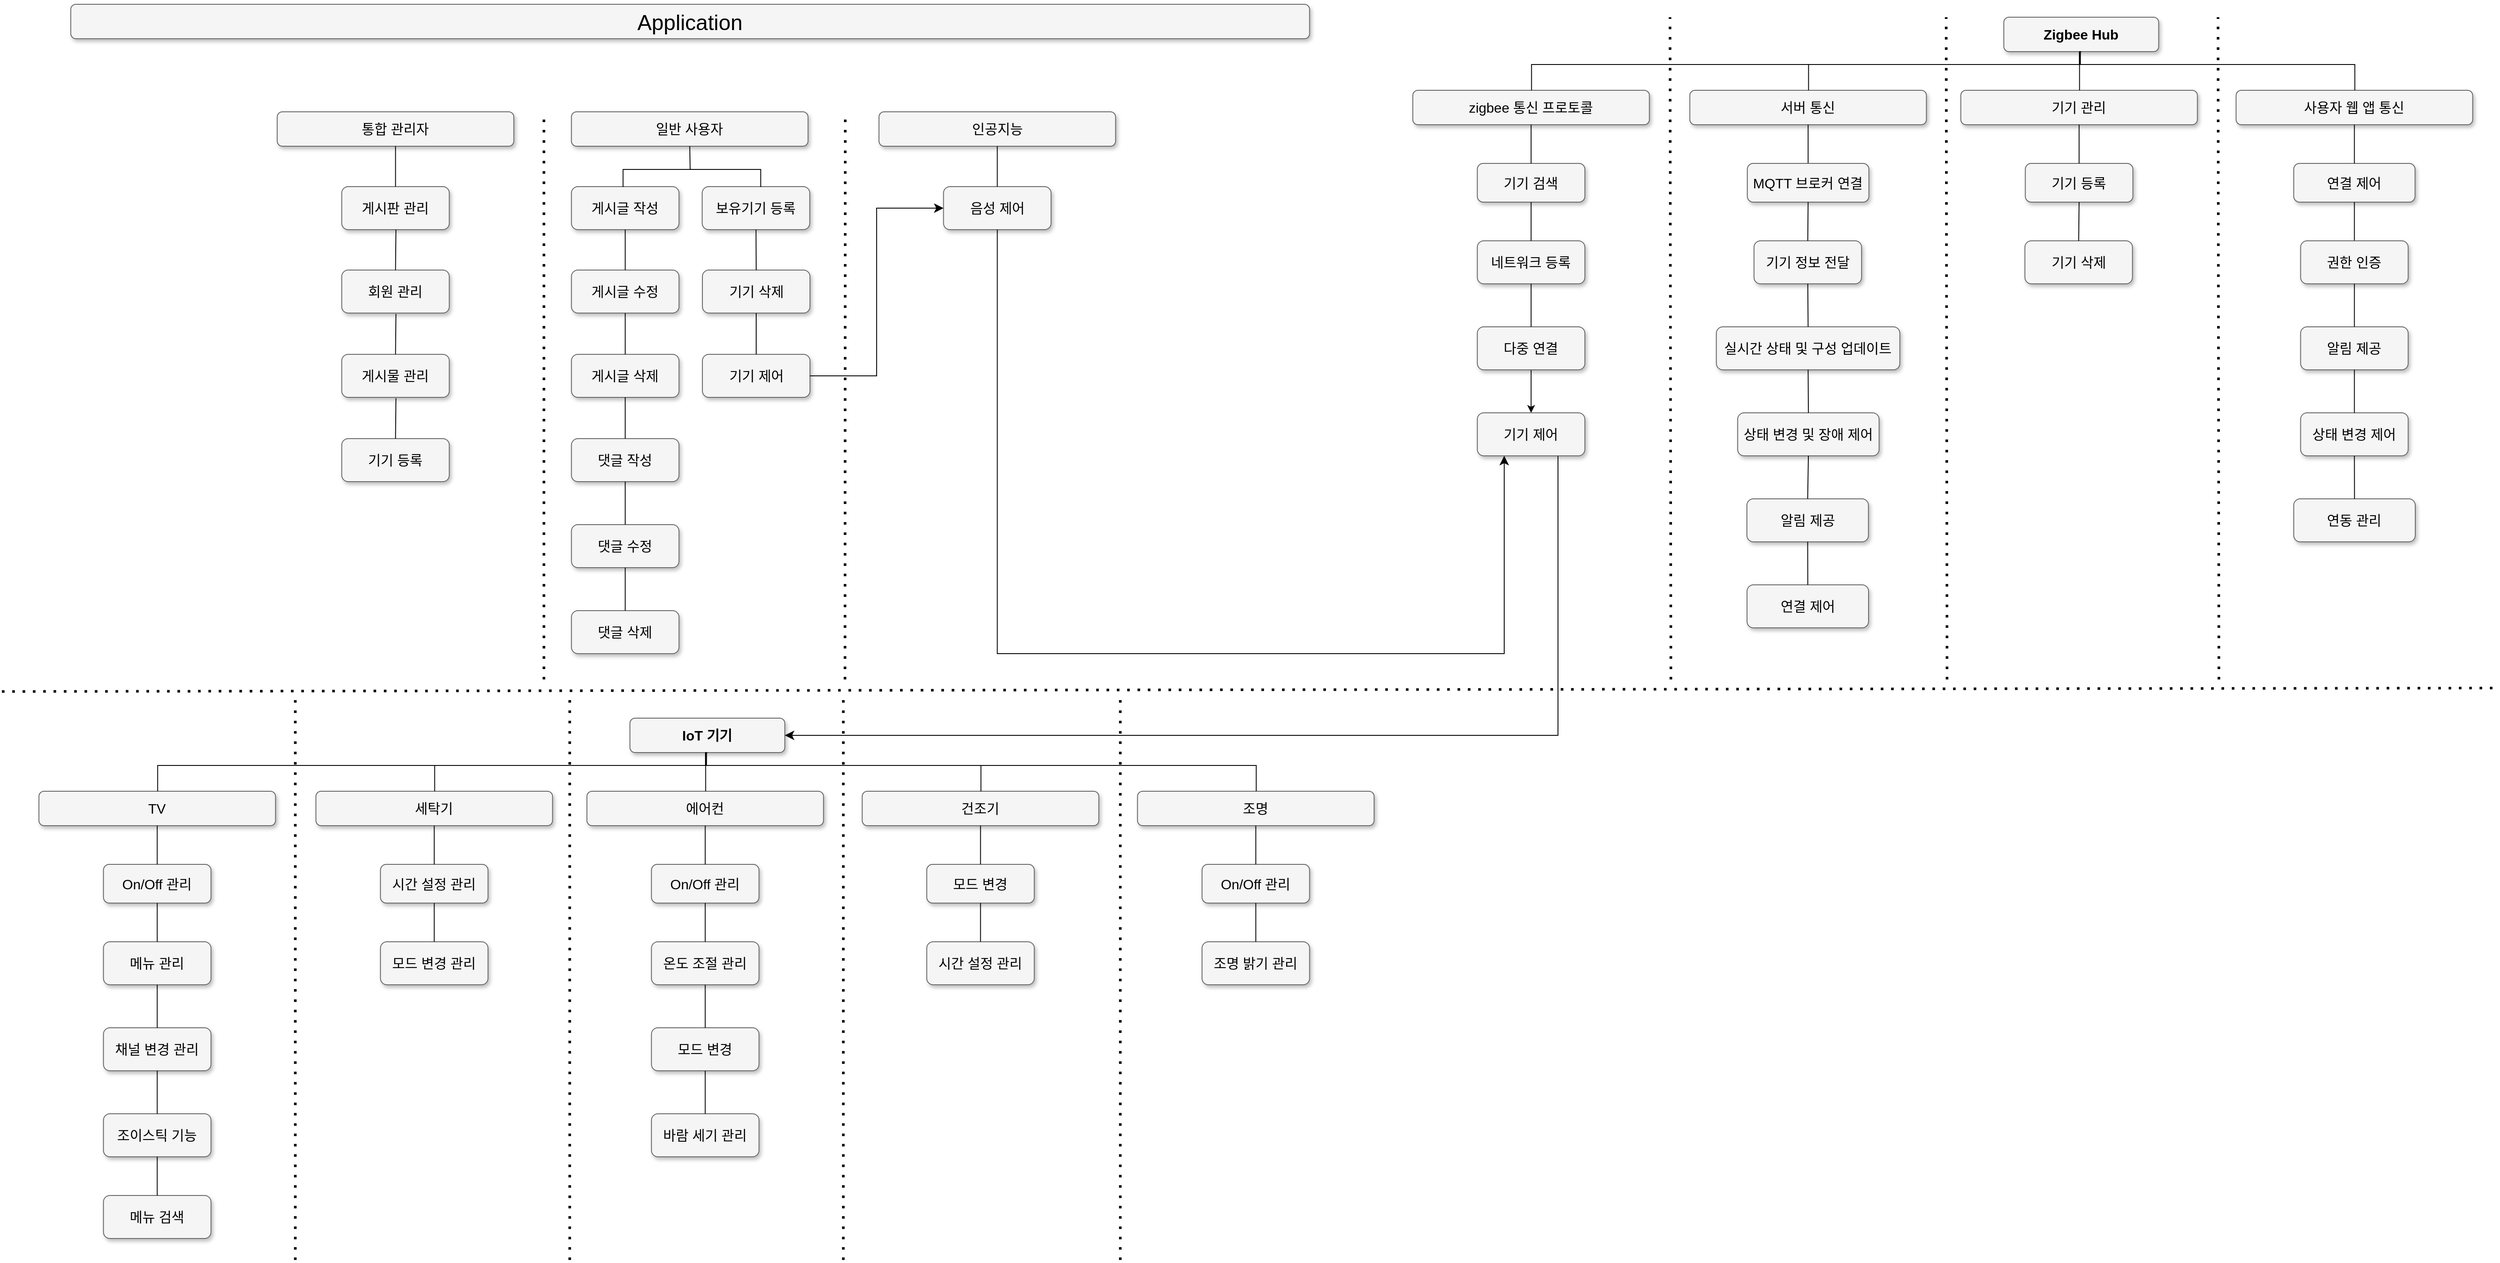 <mxfile version="24.2.1" type="device">
  <diagram name="페이지-1" id="aEkr7pqib0jLtGHS6V4k">
    <mxGraphModel dx="5239" dy="761" grid="1" gridSize="10" guides="1" tooltips="1" connect="1" arrows="1" fold="1" page="1" pageScale="1" pageWidth="827" pageHeight="1169" math="0" shadow="0">
      <root>
        <mxCell id="0" />
        <mxCell id="1" parent="0" />
        <mxCell id="WFwcToHxhKapd6b1TXgg-1" value="통합 관리자" style="whiteSpace=wrap;html=1;rounded=1;shadow=1;strokeWidth=1;fontSize=16;align=center;fillColor=#f5f5f5;strokeColor=#666666;" parent="1" vertex="1">
          <mxGeometry x="-734.75" y="2075" width="275" height="40" as="geometry" />
        </mxCell>
        <mxCell id="WFwcToHxhKapd6b1TXgg-2" value="게시판 관리" style="whiteSpace=wrap;html=1;rounded=1;shadow=1;strokeWidth=1;fontSize=16;align=center;fillColor=#f5f5f5;strokeColor=#666666;" parent="1" vertex="1">
          <mxGeometry x="-659.75" y="2162" width="125" height="50" as="geometry" />
        </mxCell>
        <mxCell id="WFwcToHxhKapd6b1TXgg-3" value="" style="endArrow=none;html=1;rounded=0;entryX=0.5;entryY=1;entryDx=0;entryDy=0;exitX=0.5;exitY=0;exitDx=0;exitDy=0;" parent="1" source="WFwcToHxhKapd6b1TXgg-2" target="WFwcToHxhKapd6b1TXgg-1" edge="1">
          <mxGeometry width="50" height="50" relative="1" as="geometry">
            <mxPoint x="-602.75" y="2170" as="sourcePoint" />
            <mxPoint x="-552.75" y="2120" as="targetPoint" />
          </mxGeometry>
        </mxCell>
        <mxCell id="WFwcToHxhKapd6b1TXgg-4" value="회원 관리" style="whiteSpace=wrap;html=1;rounded=1;shadow=1;strokeWidth=1;fontSize=16;align=center;fillColor=#f5f5f5;strokeColor=#666666;" parent="1" vertex="1">
          <mxGeometry x="-659.75" y="2259" width="125" height="50" as="geometry" />
        </mxCell>
        <mxCell id="WFwcToHxhKapd6b1TXgg-5" value="" style="endArrow=none;html=1;rounded=0;entryX=0.5;entryY=1;entryDx=0;entryDy=0;exitX=0.5;exitY=0;exitDx=0;exitDy=0;" parent="1" source="WFwcToHxhKapd6b1TXgg-4" edge="1">
          <mxGeometry width="50" height="50" relative="1" as="geometry">
            <mxPoint x="-602.75" y="2267" as="sourcePoint" />
            <mxPoint x="-596.75" y="2212" as="targetPoint" />
          </mxGeometry>
        </mxCell>
        <mxCell id="WFwcToHxhKapd6b1TXgg-6" value="게시물 관리" style="whiteSpace=wrap;html=1;rounded=1;shadow=1;strokeWidth=1;fontSize=16;align=center;fillColor=#f5f5f5;strokeColor=#666666;" parent="1" vertex="1">
          <mxGeometry x="-659.75" y="2357" width="125" height="50" as="geometry" />
        </mxCell>
        <mxCell id="WFwcToHxhKapd6b1TXgg-7" value="" style="endArrow=none;html=1;rounded=0;entryX=0.5;entryY=1;entryDx=0;entryDy=0;exitX=0.5;exitY=0;exitDx=0;exitDy=0;" parent="1" source="WFwcToHxhKapd6b1TXgg-6" edge="1">
          <mxGeometry width="50" height="50" relative="1" as="geometry">
            <mxPoint x="-602.75" y="2365" as="sourcePoint" />
            <mxPoint x="-596.75" y="2310" as="targetPoint" />
          </mxGeometry>
        </mxCell>
        <mxCell id="WFwcToHxhKapd6b1TXgg-8" value="기기 등록" style="whiteSpace=wrap;html=1;rounded=1;shadow=1;strokeWidth=1;fontSize=16;align=center;fillColor=#f5f5f5;strokeColor=#666666;" parent="1" vertex="1">
          <mxGeometry x="-659.75" y="2455" width="125" height="50" as="geometry" />
        </mxCell>
        <mxCell id="WFwcToHxhKapd6b1TXgg-9" value="" style="endArrow=none;html=1;rounded=0;entryX=0.5;entryY=1;entryDx=0;entryDy=0;exitX=0.5;exitY=0;exitDx=0;exitDy=0;" parent="1" source="WFwcToHxhKapd6b1TXgg-8" edge="1">
          <mxGeometry width="50" height="50" relative="1" as="geometry">
            <mxPoint x="-602.75" y="2463" as="sourcePoint" />
            <mxPoint x="-596.75" y="2408" as="targetPoint" />
          </mxGeometry>
        </mxCell>
        <mxCell id="WFwcToHxhKapd6b1TXgg-10" value="일반 사용자" style="whiteSpace=wrap;html=1;rounded=1;shadow=1;strokeWidth=1;fontSize=16;align=center;fillColor=#f5f5f5;strokeColor=#666666;" parent="1" vertex="1">
          <mxGeometry x="-392.75" y="2075" width="275" height="40" as="geometry" />
        </mxCell>
        <mxCell id="WFwcToHxhKapd6b1TXgg-11" value="게시글 작성" style="whiteSpace=wrap;html=1;rounded=1;shadow=1;strokeWidth=1;fontSize=16;align=center;fillColor=#f5f5f5;strokeColor=#666666;" parent="1" vertex="1">
          <mxGeometry x="-392.75" y="2162" width="125" height="50" as="geometry" />
        </mxCell>
        <mxCell id="WFwcToHxhKapd6b1TXgg-12" value="보유기기 등록&lt;span style=&quot;color: rgba(0, 0, 0, 0); font-family: monospace; font-size: 0px; text-align: start; text-wrap: nowrap;&quot;&gt;%3CmxGraphModel%3E%3Croot%3E%3CmxCell%20id%3D%220%22%2F%3E%3CmxCell%20id%3D%221%22%20parent%3D%220%22%2F%3E%3CmxCell%20id%3D%222%22%20value%3D%22%EB%8C%93%EA%B8%80%20%EC%88%98%EC%A0%95%22%20style%3D%22whiteSpace%3Dwrap%3Bhtml%3D1%3Brounded%3D1%3Bshadow%3D1%3BstrokeWidth%3D1%3BfontSize%3D16%3Balign%3Dcenter%3BfillColor%3D%23f5f5f5%3BstrokeColor%3D%23666666%3B%22%20vertex%3D%221%22%20parent%3D%221%22%3E%3CmxGeometry%20x%3D%22599.75%22%20y%3D%22540%22%20width%3D%22125%22%20height%3D%2250%22%20as%3D%22geometry%22%2F%3E%3C%2FmxCell%3E%3C%2Froot%3E%3C%2FmxGraphModel%3E&lt;/span&gt;" style="whiteSpace=wrap;html=1;rounded=1;shadow=1;strokeWidth=1;fontSize=16;align=center;fillColor=#f5f5f5;strokeColor=#666666;" parent="1" vertex="1">
          <mxGeometry x="-240.75" y="2162" width="125" height="50" as="geometry" />
        </mxCell>
        <mxCell id="WFwcToHxhKapd6b1TXgg-13" value="음성 제어" style="whiteSpace=wrap;html=1;rounded=1;shadow=1;strokeWidth=1;fontSize=16;align=center;fillColor=#f5f5f5;strokeColor=#666666;" parent="1" vertex="1">
          <mxGeometry x="39.75" y="2162" width="125" height="50" as="geometry" />
        </mxCell>
        <mxCell id="WFwcToHxhKapd6b1TXgg-14" value="" style="shape=partialRectangle;whiteSpace=wrap;html=1;bottom=0;right=0;fillColor=none;" parent="1" vertex="1">
          <mxGeometry x="-332.75" y="2142" width="100" height="20" as="geometry" />
        </mxCell>
        <mxCell id="WFwcToHxhKapd6b1TXgg-15" value="" style="shape=partialRectangle;whiteSpace=wrap;html=1;bottom=0;right=0;fillColor=none;flipH=1;" parent="1" vertex="1">
          <mxGeometry x="-232.75" y="2142" width="60" height="20" as="geometry" />
        </mxCell>
        <mxCell id="WFwcToHxhKapd6b1TXgg-16" value="" style="endArrow=none;html=1;rounded=0;entryX=0.5;entryY=1;entryDx=0;entryDy=0;exitX=0.78;exitY=-0.017;exitDx=0;exitDy=0;exitPerimeter=0;" parent="1" source="WFwcToHxhKapd6b1TXgg-14" target="WFwcToHxhKapd6b1TXgg-10" edge="1">
          <mxGeometry width="50" height="50" relative="1" as="geometry">
            <mxPoint x="-342.75" y="2170" as="sourcePoint" />
            <mxPoint x="-292.75" y="2120" as="targetPoint" />
          </mxGeometry>
        </mxCell>
        <mxCell id="WFwcToHxhKapd6b1TXgg-17" value="&lt;font style=&quot;font-size: 25px;&quot;&gt;Application&lt;/font&gt;" style="whiteSpace=wrap;html=1;rounded=1;shadow=1;strokeWidth=1;fontSize=16;align=center;fillColor=#f5f5f5;strokeColor=#666666;" parent="1" vertex="1">
          <mxGeometry x="-974.75" y="1950" width="1440" height="40" as="geometry" />
        </mxCell>
        <mxCell id="WFwcToHxhKapd6b1TXgg-18" value="인공지능" style="whiteSpace=wrap;html=1;rounded=1;shadow=1;strokeWidth=1;fontSize=16;align=center;fillColor=#f5f5f5;strokeColor=#666666;" parent="1" vertex="1">
          <mxGeometry x="-35.25" y="2075" width="275" height="40" as="geometry" />
        </mxCell>
        <mxCell id="WFwcToHxhKapd6b1TXgg-19" value="" style="endArrow=none;html=1;rounded=0;entryX=0.5;entryY=1;entryDx=0;entryDy=0;exitX=0.5;exitY=0;exitDx=0;exitDy=0;" parent="1" source="WFwcToHxhKapd6b1TXgg-13" target="WFwcToHxhKapd6b1TXgg-18" edge="1">
          <mxGeometry width="50" height="50" relative="1" as="geometry">
            <mxPoint x="-577.25" y="2180.5" as="sourcePoint" />
            <mxPoint x="72.25" y="2123.5" as="targetPoint" />
          </mxGeometry>
        </mxCell>
        <mxCell id="WFwcToHxhKapd6b1TXgg-20" value="" style="endArrow=classic;html=1;rounded=0;entryX=0.5;entryY=0;entryDx=0;entryDy=0;exitX=0.5;exitY=1;exitDx=0;exitDy=0;" parent="1" source="WFwcToHxhKapd6b1TXgg-128" target="WFwcToHxhKapd6b1TXgg-129" edge="1">
          <mxGeometry width="50" height="50" relative="1" as="geometry">
            <mxPoint x="190.5" y="2140" as="sourcePoint" />
            <mxPoint x="190.5" y="2187" as="targetPoint" />
          </mxGeometry>
        </mxCell>
        <mxCell id="WFwcToHxhKapd6b1TXgg-21" value="게시글 수정" style="whiteSpace=wrap;html=1;rounded=1;shadow=1;strokeWidth=1;fontSize=16;align=center;fillColor=#f5f5f5;strokeColor=#666666;" parent="1" vertex="1">
          <mxGeometry x="-392.75" y="2259" width="125" height="50" as="geometry" />
        </mxCell>
        <mxCell id="WFwcToHxhKapd6b1TXgg-22" value="게시글 삭제" style="whiteSpace=wrap;html=1;rounded=1;shadow=1;strokeWidth=1;fontSize=16;align=center;fillColor=#f5f5f5;strokeColor=#666666;" parent="1" vertex="1">
          <mxGeometry x="-392.75" y="2357" width="125" height="50" as="geometry" />
        </mxCell>
        <mxCell id="WFwcToHxhKapd6b1TXgg-23" value="댓글 작성" style="whiteSpace=wrap;html=1;rounded=1;shadow=1;strokeWidth=1;fontSize=16;align=center;fillColor=#f5f5f5;strokeColor=#666666;" parent="1" vertex="1">
          <mxGeometry x="-392.75" y="2455" width="125" height="50" as="geometry" />
        </mxCell>
        <mxCell id="WFwcToHxhKapd6b1TXgg-24" value="댓글 수정" style="whiteSpace=wrap;html=1;rounded=1;shadow=1;strokeWidth=1;fontSize=16;align=center;fillColor=#f5f5f5;strokeColor=#666666;" parent="1" vertex="1">
          <mxGeometry x="-392.75" y="2555" width="125" height="50" as="geometry" />
        </mxCell>
        <mxCell id="WFwcToHxhKapd6b1TXgg-25" value="댓글 삭제" style="whiteSpace=wrap;html=1;rounded=1;shadow=1;strokeWidth=1;fontSize=16;align=center;fillColor=#f5f5f5;strokeColor=#666666;" parent="1" vertex="1">
          <mxGeometry x="-392.75" y="2655" width="125" height="50" as="geometry" />
        </mxCell>
        <mxCell id="WFwcToHxhKapd6b1TXgg-26" value="기기 삭제&lt;span style=&quot;color: rgba(0, 0, 0, 0); font-family: monospace; font-size: 0px; text-align: start; text-wrap: nowrap;&quot;&gt;%3CmxGraphModel%3E%3Croot%3E%3CmxCell%20id%3D%220%22%2F%3E%3CmxCell%20id%3D%221%22%20parent%3D%220%22%2F%3E%3CmxCell%20id%3D%222%22%20value%3D%22%EB%8C%93%EA%B8%80%20%EC%88%98%EC%A0%95%22%20style%3D%22whiteSpace%3Dwrap%3Bhtml%3D1%3Brounded%3D1%3Bshadow%3D1%3BstrokeWidth%3D1%3BfontSize%3D16%3Balign%3Dcenter%3BfillColor%3D%23f5f5f5%3BstrokeColor%3D%23666666%3B%22%20vertex%3D%221%22%20parent%3D%221%22%3E%3CmxGeometry%20x%3D%22599.75%22%20y%3D%22540%22%20width%3D%22125%22%20height%3D%2250%22%20as%3D%22geometry%22%2F%3E%3C%2FmxCell%3E%3C%2Froot%3E%3C%2FmxGraphModel%3E&lt;/span&gt;" style="whiteSpace=wrap;html=1;rounded=1;shadow=1;strokeWidth=1;fontSize=16;align=center;fillColor=#f5f5f5;strokeColor=#666666;" parent="1" vertex="1">
          <mxGeometry x="-240.5" y="2259" width="125" height="50" as="geometry" />
        </mxCell>
        <mxCell id="WFwcToHxhKapd6b1TXgg-27" value="기기 제어&lt;span style=&quot;color: rgba(0, 0, 0, 0); font-family: monospace; font-size: 0px; text-align: start; text-wrap: nowrap;&quot;&gt;%3CmxGraphModel%3E%3Croot%3E%3CmxCell%20id%3D%220%22%2F%3E%3CmxCell%20id%3D%221%22%20parent%3D%220%22%2F%3E%3CmxCell%20id%3D%222%22%20value%3D%22%EB%8C%93%EA%B8%80%20%EC%88%98%EC%A0%95%22%20style%3D%22whiteSpace%3Dwrap%3Bhtml%3D1%3Brounded%3D1%3Bshadow%3D1%3BstrokeWidth%3D1%3BfontSize%3D16%3Balign%3Dcenter%3BfillColor%3D%23f5f5f5%3BstrokeColor%3D%23666666%3B%22%20vertex%3D%221%22%20parent%3D%221%22%3E%3CmxGeometry%20x%3D%22599.75%22%20y%3D%22540%22%20width%3D%22125%22%20height%3D%2250%22%20as%3D%22geometry%22%2F%3E%3C%2FmxCell%3E%3C%2Froot%3E%3C%2FmxGraphModel%&lt;/span&gt;" style="whiteSpace=wrap;html=1;rounded=1;shadow=1;strokeWidth=1;fontSize=16;align=center;fillColor=#f5f5f5;strokeColor=#666666;" parent="1" vertex="1">
          <mxGeometry x="-240.5" y="2357" width="125" height="50" as="geometry" />
        </mxCell>
        <mxCell id="WFwcToHxhKapd6b1TXgg-28" value="" style="edgeStyle=elbowEdgeStyle;elbow=horizontal;endArrow=classic;html=1;curved=0;rounded=0;endSize=8;startSize=8;exitX=0.5;exitY=1;exitDx=0;exitDy=0;entryX=0.25;entryY=1;entryDx=0;entryDy=0;" parent="1" source="WFwcToHxhKapd6b1TXgg-13" target="WFwcToHxhKapd6b1TXgg-129" edge="1">
          <mxGeometry width="50" height="50" relative="1" as="geometry">
            <mxPoint x="65.25" y="2170" as="sourcePoint" />
            <mxPoint x="115.25" y="2220" as="targetPoint" />
            <Array as="points">
              <mxPoint x="715.25" y="2705" />
            </Array>
          </mxGeometry>
        </mxCell>
        <mxCell id="WFwcToHxhKapd6b1TXgg-29" value="" style="edgeStyle=elbowEdgeStyle;elbow=horizontal;endArrow=classic;html=1;curved=0;rounded=0;endSize=8;startSize=8;exitX=1;exitY=0.5;exitDx=0;exitDy=0;entryX=0;entryY=0.5;entryDx=0;entryDy=0;" parent="1" source="WFwcToHxhKapd6b1TXgg-27" target="WFwcToHxhKapd6b1TXgg-13" edge="1">
          <mxGeometry width="50" height="50" relative="1" as="geometry">
            <mxPoint x="-32.5" y="2320" as="sourcePoint" />
            <mxPoint x="17.5" y="2270" as="targetPoint" />
          </mxGeometry>
        </mxCell>
        <mxCell id="WFwcToHxhKapd6b1TXgg-30" value="" style="endArrow=none;html=1;rounded=0;entryX=0.5;entryY=1;entryDx=0;entryDy=0;exitX=0.5;exitY=0;exitDx=0;exitDy=0;" parent="1" source="WFwcToHxhKapd6b1TXgg-21" target="WFwcToHxhKapd6b1TXgg-11" edge="1">
          <mxGeometry width="50" height="50" relative="1" as="geometry">
            <mxPoint x="-587.5" y="2172" as="sourcePoint" />
            <mxPoint x="-587.5" y="2125" as="targetPoint" />
          </mxGeometry>
        </mxCell>
        <mxCell id="WFwcToHxhKapd6b1TXgg-31" value="" style="endArrow=none;html=1;rounded=0;entryX=0.5;entryY=1;entryDx=0;entryDy=0;exitX=0.5;exitY=0;exitDx=0;exitDy=0;" parent="1" source="WFwcToHxhKapd6b1TXgg-22" target="WFwcToHxhKapd6b1TXgg-21" edge="1">
          <mxGeometry width="50" height="50" relative="1" as="geometry">
            <mxPoint x="-320.5" y="2269" as="sourcePoint" />
            <mxPoint x="-320.5" y="2222" as="targetPoint" />
          </mxGeometry>
        </mxCell>
        <mxCell id="WFwcToHxhKapd6b1TXgg-32" value="" style="endArrow=none;html=1;rounded=0;entryX=0.5;entryY=1;entryDx=0;entryDy=0;exitX=0.5;exitY=0;exitDx=0;exitDy=0;" parent="1" source="WFwcToHxhKapd6b1TXgg-23" target="WFwcToHxhKapd6b1TXgg-22" edge="1">
          <mxGeometry width="50" height="50" relative="1" as="geometry">
            <mxPoint x="-310.5" y="2279" as="sourcePoint" />
            <mxPoint x="-310.5" y="2232" as="targetPoint" />
          </mxGeometry>
        </mxCell>
        <mxCell id="WFwcToHxhKapd6b1TXgg-33" value="" style="endArrow=none;html=1;rounded=0;entryX=0.5;entryY=1;entryDx=0;entryDy=0;exitX=0.5;exitY=0;exitDx=0;exitDy=0;" parent="1" source="WFwcToHxhKapd6b1TXgg-24" target="WFwcToHxhKapd6b1TXgg-23" edge="1">
          <mxGeometry width="50" height="50" relative="1" as="geometry">
            <mxPoint x="-300.5" y="2289" as="sourcePoint" />
            <mxPoint x="-300.5" y="2242" as="targetPoint" />
          </mxGeometry>
        </mxCell>
        <mxCell id="WFwcToHxhKapd6b1TXgg-34" value="" style="endArrow=none;html=1;rounded=0;entryX=0.5;entryY=1;entryDx=0;entryDy=0;exitX=0.5;exitY=0;exitDx=0;exitDy=0;" parent="1" source="WFwcToHxhKapd6b1TXgg-25" target="WFwcToHxhKapd6b1TXgg-24" edge="1">
          <mxGeometry width="50" height="50" relative="1" as="geometry">
            <mxPoint x="-290.5" y="2299" as="sourcePoint" />
            <mxPoint x="-290.5" y="2252" as="targetPoint" />
          </mxGeometry>
        </mxCell>
        <mxCell id="WFwcToHxhKapd6b1TXgg-35" value="" style="endArrow=none;html=1;rounded=0;entryX=0.5;entryY=1;entryDx=0;entryDy=0;exitX=0.5;exitY=0;exitDx=0;exitDy=0;" parent="1" source="WFwcToHxhKapd6b1TXgg-26" target="WFwcToHxhKapd6b1TXgg-12" edge="1">
          <mxGeometry width="50" height="50" relative="1" as="geometry">
            <mxPoint x="-280.5" y="2309" as="sourcePoint" />
            <mxPoint x="-280.5" y="2262" as="targetPoint" />
          </mxGeometry>
        </mxCell>
        <mxCell id="WFwcToHxhKapd6b1TXgg-36" value="" style="endArrow=none;html=1;rounded=0;entryX=0.5;entryY=1;entryDx=0;entryDy=0;exitX=0.5;exitY=0;exitDx=0;exitDy=0;" parent="1" source="WFwcToHxhKapd6b1TXgg-27" target="WFwcToHxhKapd6b1TXgg-26" edge="1">
          <mxGeometry width="50" height="50" relative="1" as="geometry">
            <mxPoint x="-270.5" y="2319" as="sourcePoint" />
            <mxPoint x="-270.5" y="2272" as="targetPoint" />
          </mxGeometry>
        </mxCell>
        <mxCell id="WFwcToHxhKapd6b1TXgg-37" value="&lt;b&gt;IoT 기기&lt;/b&gt;" style="whiteSpace=wrap;html=1;rounded=1;shadow=1;strokeWidth=1;fontSize=16;align=center;fillColor=#f5f5f5;strokeColor=#666666;" parent="1" vertex="1">
          <mxGeometry x="-324.75" y="2780" width="180" height="40" as="geometry" />
        </mxCell>
        <mxCell id="WFwcToHxhKapd6b1TXgg-38" value="세탁기" style="whiteSpace=wrap;html=1;rounded=1;shadow=1;strokeWidth=1;fontSize=16;align=center;fillColor=#f5f5f5;strokeColor=#666666;" parent="1" vertex="1">
          <mxGeometry x="-689.75" y="2865" width="275" height="40" as="geometry" />
        </mxCell>
        <mxCell id="WFwcToHxhKapd6b1TXgg-39" value="에어컨" style="whiteSpace=wrap;html=1;rounded=1;shadow=1;strokeWidth=1;fontSize=16;align=center;fillColor=#f5f5f5;strokeColor=#666666;" parent="1" vertex="1">
          <mxGeometry x="-374.75" y="2865" width="275" height="40" as="geometry" />
        </mxCell>
        <mxCell id="WFwcToHxhKapd6b1TXgg-40" value="TV" style="whiteSpace=wrap;html=1;rounded=1;shadow=1;strokeWidth=1;fontSize=16;align=center;fillColor=#f5f5f5;strokeColor=#666666;" parent="1" vertex="1">
          <mxGeometry x="-1011.75" y="2865" width="275" height="40" as="geometry" />
        </mxCell>
        <mxCell id="WFwcToHxhKapd6b1TXgg-41" value="건조기" style="whiteSpace=wrap;html=1;rounded=1;shadow=1;strokeWidth=1;fontSize=16;align=center;fillColor=#f5f5f5;strokeColor=#666666;" parent="1" vertex="1">
          <mxGeometry x="-54.75" y="2865" width="275" height="40" as="geometry" />
        </mxCell>
        <mxCell id="WFwcToHxhKapd6b1TXgg-42" value="조명" style="whiteSpace=wrap;html=1;rounded=1;shadow=1;strokeWidth=1;fontSize=16;align=center;fillColor=#f5f5f5;strokeColor=#666666;" parent="1" vertex="1">
          <mxGeometry x="265.25" y="2865" width="275" height="40" as="geometry" />
        </mxCell>
        <mxCell id="WFwcToHxhKapd6b1TXgg-43" value="시간 설정 관리" style="whiteSpace=wrap;html=1;rounded=1;shadow=1;strokeWidth=1;fontSize=16;align=center;fillColor=#f5f5f5;strokeColor=#666666;" parent="1" vertex="1">
          <mxGeometry x="-614.75" y="2950" width="125" height="45" as="geometry" />
        </mxCell>
        <mxCell id="WFwcToHxhKapd6b1TXgg-44" value="모드 변경 관리" style="whiteSpace=wrap;html=1;rounded=1;shadow=1;strokeWidth=1;fontSize=16;align=center;fillColor=#f5f5f5;strokeColor=#666666;" parent="1" vertex="1">
          <mxGeometry x="-614.75" y="3040" width="125" height="50" as="geometry" />
        </mxCell>
        <mxCell id="WFwcToHxhKapd6b1TXgg-45" value="On/Off 관리" style="whiteSpace=wrap;html=1;rounded=1;shadow=1;strokeWidth=1;fontSize=16;align=center;fillColor=#f5f5f5;strokeColor=#666666;" parent="1" vertex="1">
          <mxGeometry x="-299.75" y="2950" width="125" height="45" as="geometry" />
        </mxCell>
        <mxCell id="WFwcToHxhKapd6b1TXgg-46" value="온도 조절 관리" style="whiteSpace=wrap;html=1;rounded=1;shadow=1;strokeWidth=1;fontSize=16;align=center;fillColor=#f5f5f5;strokeColor=#666666;" parent="1" vertex="1">
          <mxGeometry x="-299.75" y="3040" width="125" height="50" as="geometry" />
        </mxCell>
        <mxCell id="WFwcToHxhKapd6b1TXgg-47" value="메뉴 관리" style="whiteSpace=wrap;html=1;rounded=1;shadow=1;strokeWidth=1;fontSize=16;align=center;fillColor=#f5f5f5;strokeColor=#666666;" parent="1" vertex="1">
          <mxGeometry x="-936.75" y="3040" width="125" height="50" as="geometry" />
        </mxCell>
        <mxCell id="WFwcToHxhKapd6b1TXgg-48" value="On/Off 관리" style="whiteSpace=wrap;html=1;rounded=1;shadow=1;strokeWidth=1;fontSize=16;align=center;fillColor=#f5f5f5;strokeColor=#666666;" parent="1" vertex="1">
          <mxGeometry x="-936.75" y="2950" width="125" height="45" as="geometry" />
        </mxCell>
        <mxCell id="WFwcToHxhKapd6b1TXgg-49" value="모드 변경" style="whiteSpace=wrap;html=1;rounded=1;shadow=1;strokeWidth=1;fontSize=16;align=center;fillColor=#f5f5f5;strokeColor=#666666;" parent="1" vertex="1">
          <mxGeometry x="20.25" y="2950" width="125" height="45" as="geometry" />
        </mxCell>
        <mxCell id="WFwcToHxhKapd6b1TXgg-50" value="시간 설정 관리" style="whiteSpace=wrap;html=1;rounded=1;shadow=1;strokeWidth=1;fontSize=16;align=center;fillColor=#f5f5f5;strokeColor=#666666;" parent="1" vertex="1">
          <mxGeometry x="20.25" y="3040" width="125" height="50" as="geometry" />
        </mxCell>
        <mxCell id="WFwcToHxhKapd6b1TXgg-51" value="On/Off 관리" style="whiteSpace=wrap;html=1;rounded=1;shadow=1;strokeWidth=1;fontSize=16;align=center;fillColor=#f5f5f5;strokeColor=#666666;" parent="1" vertex="1">
          <mxGeometry x="340.25" y="2950" width="125" height="45" as="geometry" />
        </mxCell>
        <mxCell id="WFwcToHxhKapd6b1TXgg-52" value="조명 밝기 관리" style="whiteSpace=wrap;html=1;rounded=1;shadow=1;strokeWidth=1;fontSize=16;align=center;fillColor=#f5f5f5;strokeColor=#666666;" parent="1" vertex="1">
          <mxGeometry x="340.25" y="3040" width="125" height="50" as="geometry" />
        </mxCell>
        <mxCell id="WFwcToHxhKapd6b1TXgg-53" value="모드 변경" style="whiteSpace=wrap;html=1;rounded=1;shadow=1;strokeWidth=1;fontSize=16;align=center;fillColor=#f5f5f5;strokeColor=#666666;" parent="1" vertex="1">
          <mxGeometry x="-299.75" y="3140" width="125" height="50" as="geometry" />
        </mxCell>
        <mxCell id="WFwcToHxhKapd6b1TXgg-54" value="&lt;span&gt;바람 세기 관리&lt;/span&gt;" style="whiteSpace=wrap;html=1;rounded=1;shadow=1;strokeWidth=1;fontSize=16;align=center;fillColor=#f5f5f5;strokeColor=#666666;" parent="1" vertex="1">
          <mxGeometry x="-299.75" y="3240" width="125" height="50" as="geometry" />
        </mxCell>
        <mxCell id="WFwcToHxhKapd6b1TXgg-55" value="조이스틱 기능" style="whiteSpace=wrap;html=1;rounded=1;shadow=1;strokeWidth=1;fontSize=16;align=center;fillColor=#f5f5f5;strokeColor=#666666;" parent="1" vertex="1">
          <mxGeometry x="-936.75" y="3240" width="125" height="50" as="geometry" />
        </mxCell>
        <mxCell id="WFwcToHxhKapd6b1TXgg-56" value="채널 변경 관리" style="whiteSpace=wrap;html=1;rounded=1;shadow=1;strokeWidth=1;fontSize=16;align=center;fillColor=#f5f5f5;strokeColor=#666666;" parent="1" vertex="1">
          <mxGeometry x="-936.75" y="3140" width="125" height="50" as="geometry" />
        </mxCell>
        <mxCell id="WFwcToHxhKapd6b1TXgg-57" style="edgeStyle=orthogonalEdgeStyle;html=1;startSize=6;endFill=0;endSize=6;strokeWidth=1;fontSize=16;rounded=0;endArrow=none;" parent="1" source="WFwcToHxhKapd6b1TXgg-37" target="WFwcToHxhKapd6b1TXgg-38" edge="1">
          <mxGeometry relative="1" as="geometry">
            <Array as="points">
              <mxPoint x="-235.75" y="2835" />
              <mxPoint x="-551.75" y="2835" />
            </Array>
          </mxGeometry>
        </mxCell>
        <mxCell id="WFwcToHxhKapd6b1TXgg-58" style="edgeStyle=elbowEdgeStyle;html=1;startSize=6;endFill=0;endSize=6;strokeWidth=1;fontSize=16;rounded=0;endArrow=none;" parent="1" source="WFwcToHxhKapd6b1TXgg-37" target="WFwcToHxhKapd6b1TXgg-39" edge="1">
          <mxGeometry relative="1" as="geometry">
            <Array as="points">
              <mxPoint x="-236.75" y="2840" />
            </Array>
          </mxGeometry>
        </mxCell>
        <mxCell id="WFwcToHxhKapd6b1TXgg-59" style="edgeStyle=orthogonalEdgeStyle;html=1;startSize=6;endFill=0;endSize=6;strokeWidth=1;fontSize=16;rounded=0;endArrow=none;exitX=0.5;exitY=1;" parent="1" source="WFwcToHxhKapd6b1TXgg-37" target="WFwcToHxhKapd6b1TXgg-40" edge="1">
          <mxGeometry relative="1" as="geometry">
            <Array as="points">
              <mxPoint x="-236.75" y="2835" />
              <mxPoint x="-873.75" y="2835" />
            </Array>
          </mxGeometry>
        </mxCell>
        <mxCell id="WFwcToHxhKapd6b1TXgg-60" style="edgeStyle=orthogonalEdgeStyle;html=1;startSize=6;endFill=0;endSize=6;strokeWidth=1;fontSize=16;rounded=0;endArrow=none;" parent="1" source="WFwcToHxhKapd6b1TXgg-37" target="WFwcToHxhKapd6b1TXgg-41" edge="1">
          <mxGeometry relative="1" as="geometry">
            <Array as="points">
              <mxPoint x="-236.75" y="2835" />
              <mxPoint x="83.25" y="2835" />
            </Array>
          </mxGeometry>
        </mxCell>
        <mxCell id="WFwcToHxhKapd6b1TXgg-61" style="edgeStyle=orthogonalEdgeStyle;html=1;startSize=6;endFill=0;endSize=6;strokeWidth=1;fontSize=16;rounded=0;endArrow=none;" parent="1" source="WFwcToHxhKapd6b1TXgg-37" target="WFwcToHxhKapd6b1TXgg-42" edge="1">
          <mxGeometry relative="1" as="geometry">
            <Array as="points">
              <mxPoint x="-236.75" y="2835" />
              <mxPoint x="403.25" y="2835" />
            </Array>
          </mxGeometry>
        </mxCell>
        <mxCell id="WFwcToHxhKapd6b1TXgg-62" value="메뉴 검색" style="whiteSpace=wrap;html=1;rounded=1;shadow=1;strokeWidth=1;fontSize=16;align=center;fillColor=#f5f5f5;strokeColor=#666666;" parent="1" vertex="1">
          <mxGeometry x="-936.75" y="3335" width="125" height="50" as="geometry" />
        </mxCell>
        <mxCell id="WFwcToHxhKapd6b1TXgg-63" value="" style="endArrow=none;html=1;rounded=0;entryX=0.5;entryY=1;entryDx=0;entryDy=0;exitX=0.5;exitY=0;exitDx=0;exitDy=0;" parent="1" source="WFwcToHxhKapd6b1TXgg-48" target="WFwcToHxhKapd6b1TXgg-40" edge="1">
          <mxGeometry width="50" height="50" relative="1" as="geometry">
            <mxPoint x="-799.75" y="3050" as="sourcePoint" />
            <mxPoint x="-749.75" y="3000" as="targetPoint" />
          </mxGeometry>
        </mxCell>
        <mxCell id="WFwcToHxhKapd6b1TXgg-64" value="" style="endArrow=none;html=1;rounded=0;entryX=0.5;entryY=1;entryDx=0;entryDy=0;exitX=0.5;exitY=0;exitDx=0;exitDy=0;" parent="1" source="WFwcToHxhKapd6b1TXgg-47" target="WFwcToHxhKapd6b1TXgg-48" edge="1">
          <mxGeometry width="50" height="50" relative="1" as="geometry">
            <mxPoint x="-863.75" y="2945" as="sourcePoint" />
            <mxPoint x="-863.75" y="2915" as="targetPoint" />
          </mxGeometry>
        </mxCell>
        <mxCell id="WFwcToHxhKapd6b1TXgg-65" value="" style="endArrow=none;html=1;rounded=0;entryX=0.5;entryY=1;entryDx=0;entryDy=0;exitX=0.5;exitY=0;exitDx=0;exitDy=0;" parent="1" source="WFwcToHxhKapd6b1TXgg-56" target="WFwcToHxhKapd6b1TXgg-47" edge="1">
          <mxGeometry width="50" height="50" relative="1" as="geometry">
            <mxPoint x="-853.75" y="2955" as="sourcePoint" />
            <mxPoint x="-853.75" y="2925" as="targetPoint" />
          </mxGeometry>
        </mxCell>
        <mxCell id="WFwcToHxhKapd6b1TXgg-66" value="" style="endArrow=none;html=1;rounded=0;entryX=0.5;entryY=1;entryDx=0;entryDy=0;exitX=0.5;exitY=0;exitDx=0;exitDy=0;" parent="1" source="WFwcToHxhKapd6b1TXgg-55" target="WFwcToHxhKapd6b1TXgg-56" edge="1">
          <mxGeometry width="50" height="50" relative="1" as="geometry">
            <mxPoint x="-843.75" y="2965" as="sourcePoint" />
            <mxPoint x="-843.75" y="2935" as="targetPoint" />
          </mxGeometry>
        </mxCell>
        <mxCell id="WFwcToHxhKapd6b1TXgg-67" value="" style="endArrow=none;html=1;rounded=0;entryX=0.5;entryY=1;entryDx=0;entryDy=0;exitX=0.5;exitY=0;exitDx=0;exitDy=0;" parent="1" source="WFwcToHxhKapd6b1TXgg-62" target="WFwcToHxhKapd6b1TXgg-55" edge="1">
          <mxGeometry width="50" height="50" relative="1" as="geometry">
            <mxPoint x="-833.75" y="2975" as="sourcePoint" />
            <mxPoint x="-833.75" y="2945" as="targetPoint" />
          </mxGeometry>
        </mxCell>
        <mxCell id="WFwcToHxhKapd6b1TXgg-68" value="" style="endArrow=none;html=1;rounded=0;entryX=0.5;entryY=1;entryDx=0;entryDy=0;exitX=0.5;exitY=0;exitDx=0;exitDy=0;" parent="1" source="WFwcToHxhKapd6b1TXgg-43" target="WFwcToHxhKapd6b1TXgg-38" edge="1">
          <mxGeometry width="50" height="50" relative="1" as="geometry">
            <mxPoint x="-823.75" y="2985" as="sourcePoint" />
            <mxPoint x="-823.75" y="2955" as="targetPoint" />
          </mxGeometry>
        </mxCell>
        <mxCell id="WFwcToHxhKapd6b1TXgg-69" value="" style="endArrow=none;html=1;rounded=0;entryX=0.5;entryY=1;entryDx=0;entryDy=0;exitX=0.5;exitY=0;exitDx=0;exitDy=0;" parent="1" source="WFwcToHxhKapd6b1TXgg-44" target="WFwcToHxhKapd6b1TXgg-43" edge="1">
          <mxGeometry width="50" height="50" relative="1" as="geometry">
            <mxPoint x="-813.75" y="2995" as="sourcePoint" />
            <mxPoint x="-813.75" y="2965" as="targetPoint" />
          </mxGeometry>
        </mxCell>
        <mxCell id="WFwcToHxhKapd6b1TXgg-70" value="" style="endArrow=none;html=1;rounded=0;entryX=0.5;entryY=1;entryDx=0;entryDy=0;exitX=0.5;exitY=0;exitDx=0;exitDy=0;" parent="1" source="WFwcToHxhKapd6b1TXgg-45" target="WFwcToHxhKapd6b1TXgg-39" edge="1">
          <mxGeometry width="50" height="50" relative="1" as="geometry">
            <mxPoint x="-803.75" y="3005" as="sourcePoint" />
            <mxPoint x="-803.75" y="2975" as="targetPoint" />
          </mxGeometry>
        </mxCell>
        <mxCell id="WFwcToHxhKapd6b1TXgg-71" value="" style="endArrow=none;html=1;rounded=0;entryX=0.5;entryY=1;entryDx=0;entryDy=0;exitX=0.5;exitY=0;exitDx=0;exitDy=0;" parent="1" source="WFwcToHxhKapd6b1TXgg-46" target="WFwcToHxhKapd6b1TXgg-45" edge="1">
          <mxGeometry width="50" height="50" relative="1" as="geometry">
            <mxPoint x="-226.75" y="2935" as="sourcePoint" />
            <mxPoint x="-226.75" y="2905" as="targetPoint" />
          </mxGeometry>
        </mxCell>
        <mxCell id="WFwcToHxhKapd6b1TXgg-72" value="" style="endArrow=none;html=1;rounded=0;entryX=0.5;entryY=1;entryDx=0;entryDy=0;exitX=0.5;exitY=0;exitDx=0;exitDy=0;" parent="1" source="WFwcToHxhKapd6b1TXgg-53" target="WFwcToHxhKapd6b1TXgg-46" edge="1">
          <mxGeometry width="50" height="50" relative="1" as="geometry">
            <mxPoint x="-216.75" y="2945" as="sourcePoint" />
            <mxPoint x="-216.75" y="2915" as="targetPoint" />
          </mxGeometry>
        </mxCell>
        <mxCell id="WFwcToHxhKapd6b1TXgg-73" value="" style="endArrow=none;html=1;rounded=0;entryX=0.5;entryY=1;entryDx=0;entryDy=0;exitX=0.5;exitY=0;exitDx=0;exitDy=0;" parent="1" source="WFwcToHxhKapd6b1TXgg-54" target="WFwcToHxhKapd6b1TXgg-53" edge="1">
          <mxGeometry width="50" height="50" relative="1" as="geometry">
            <mxPoint x="-206.75" y="2955" as="sourcePoint" />
            <mxPoint x="-206.75" y="2925" as="targetPoint" />
          </mxGeometry>
        </mxCell>
        <mxCell id="WFwcToHxhKapd6b1TXgg-74" value="" style="endArrow=none;html=1;rounded=0;entryX=0.5;entryY=1;entryDx=0;entryDy=0;exitX=0.5;exitY=0;exitDx=0;exitDy=0;" parent="1" source="WFwcToHxhKapd6b1TXgg-49" target="WFwcToHxhKapd6b1TXgg-41" edge="1">
          <mxGeometry width="50" height="50" relative="1" as="geometry">
            <mxPoint x="-178.75" y="2975" as="sourcePoint" />
            <mxPoint x="-178.75" y="2945" as="targetPoint" />
          </mxGeometry>
        </mxCell>
        <mxCell id="WFwcToHxhKapd6b1TXgg-75" value="" style="endArrow=none;html=1;rounded=0;entryX=0.5;entryY=1;entryDx=0;entryDy=0;exitX=0.5;exitY=0;exitDx=0;exitDy=0;" parent="1" source="WFwcToHxhKapd6b1TXgg-50" target="WFwcToHxhKapd6b1TXgg-49" edge="1">
          <mxGeometry width="50" height="50" relative="1" as="geometry">
            <mxPoint x="-168.75" y="2985" as="sourcePoint" />
            <mxPoint x="-168.75" y="2955" as="targetPoint" />
          </mxGeometry>
        </mxCell>
        <mxCell id="WFwcToHxhKapd6b1TXgg-76" value="" style="endArrow=none;html=1;rounded=0;entryX=0.5;entryY=1;entryDx=0;entryDy=0;exitX=0.5;exitY=0;exitDx=0;exitDy=0;" parent="1" source="WFwcToHxhKapd6b1TXgg-51" target="WFwcToHxhKapd6b1TXgg-42" edge="1">
          <mxGeometry width="50" height="50" relative="1" as="geometry">
            <mxPoint x="113.25" y="2945" as="sourcePoint" />
            <mxPoint x="113.25" y="2915" as="targetPoint" />
          </mxGeometry>
        </mxCell>
        <mxCell id="WFwcToHxhKapd6b1TXgg-77" value="" style="endArrow=none;html=1;rounded=0;entryX=0.5;entryY=1;entryDx=0;entryDy=0;exitX=0.5;exitY=0;exitDx=0;exitDy=0;" parent="1" source="WFwcToHxhKapd6b1TXgg-52" target="WFwcToHxhKapd6b1TXgg-51" edge="1">
          <mxGeometry width="50" height="50" relative="1" as="geometry">
            <mxPoint x="123.25" y="2955" as="sourcePoint" />
            <mxPoint x="123.25" y="2925" as="targetPoint" />
          </mxGeometry>
        </mxCell>
        <mxCell id="WFwcToHxhKapd6b1TXgg-78" value="" style="edgeStyle=elbowEdgeStyle;elbow=vertical;endArrow=classic;html=1;curved=0;rounded=0;endSize=8;startSize=8;exitX=0.75;exitY=1;exitDx=0;exitDy=0;entryX=1;entryY=0.5;entryDx=0;entryDy=0;" parent="1" source="WFwcToHxhKapd6b1TXgg-129" target="WFwcToHxhKapd6b1TXgg-37" edge="1">
          <mxGeometry width="50" height="50" relative="1" as="geometry">
            <mxPoint x="15.25" y="2830.0" as="sourcePoint" />
            <mxPoint x="105.25" y="2765" as="targetPoint" />
            <Array as="points">
              <mxPoint x="675.25" y="2800" />
            </Array>
          </mxGeometry>
        </mxCell>
        <mxCell id="WFwcToHxhKapd6b1TXgg-79" value="" style="endArrow=none;dashed=1;html=1;dashPattern=1 3;strokeWidth=3;rounded=0;" parent="1" edge="1">
          <mxGeometry width="50" height="50" relative="1" as="geometry">
            <mxPoint x="-424.75" y="2735" as="sourcePoint" />
            <mxPoint x="-424.75" y="2075" as="targetPoint" />
          </mxGeometry>
        </mxCell>
        <mxCell id="WFwcToHxhKapd6b1TXgg-80" value="" style="endArrow=none;dashed=1;html=1;dashPattern=1 3;strokeWidth=3;rounded=0;" parent="1" edge="1">
          <mxGeometry width="50" height="50" relative="1" as="geometry">
            <mxPoint x="-74.75" y="2735" as="sourcePoint" />
            <mxPoint x="-74.46" y="2075" as="targetPoint" />
          </mxGeometry>
        </mxCell>
        <mxCell id="WFwcToHxhKapd6b1TXgg-81" value="" style="endArrow=none;dashed=1;html=1;dashPattern=1 3;strokeWidth=3;rounded=0;" parent="1" edge="1">
          <mxGeometry width="50" height="50" relative="1" as="geometry">
            <mxPoint x="-1054.75" y="2749" as="sourcePoint" />
            <mxPoint x="1845.25" y="2745" as="targetPoint" />
          </mxGeometry>
        </mxCell>
        <mxCell id="WFwcToHxhKapd6b1TXgg-82" value="" style="endArrow=none;dashed=1;html=1;dashPattern=1 3;strokeWidth=3;rounded=0;" parent="1" edge="1">
          <mxGeometry width="50" height="50" relative="1" as="geometry">
            <mxPoint x="-713.75" y="3410" as="sourcePoint" />
            <mxPoint x="-713.75" y="2750" as="targetPoint" />
          </mxGeometry>
        </mxCell>
        <mxCell id="WFwcToHxhKapd6b1TXgg-83" value="" style="endArrow=none;dashed=1;html=1;dashPattern=1 3;strokeWidth=3;rounded=0;" parent="1" edge="1">
          <mxGeometry width="50" height="50" relative="1" as="geometry">
            <mxPoint x="-394.75" y="3410" as="sourcePoint" />
            <mxPoint x="-394.75" y="2750" as="targetPoint" />
          </mxGeometry>
        </mxCell>
        <mxCell id="WFwcToHxhKapd6b1TXgg-84" value="" style="endArrow=none;dashed=1;html=1;dashPattern=1 3;strokeWidth=3;rounded=0;" parent="1" edge="1">
          <mxGeometry width="50" height="50" relative="1" as="geometry">
            <mxPoint x="-76.71" y="3410" as="sourcePoint" />
            <mxPoint x="-76.71" y="2750" as="targetPoint" />
          </mxGeometry>
        </mxCell>
        <mxCell id="WFwcToHxhKapd6b1TXgg-85" value="" style="endArrow=none;dashed=1;html=1;dashPattern=1 3;strokeWidth=3;rounded=0;" parent="1" edge="1">
          <mxGeometry width="50" height="50" relative="1" as="geometry">
            <mxPoint x="245.25" y="3410" as="sourcePoint" />
            <mxPoint x="245.25" y="2750" as="targetPoint" />
          </mxGeometry>
        </mxCell>
        <mxCell id="WFwcToHxhKapd6b1TXgg-86" value="&lt;b&gt;Zigbee Hub&lt;/b&gt;" style="whiteSpace=wrap;html=1;rounded=1;shadow=1;strokeWidth=1;fontSize=16;align=center;fillColor=#f5f5f5;strokeColor=#666666;" parent="1" vertex="1">
          <mxGeometry x="1272.25" y="1965" width="180" height="40" as="geometry" />
        </mxCell>
        <mxCell id="WFwcToHxhKapd6b1TXgg-87" value="서버 통신" style="whiteSpace=wrap;html=1;rounded=1;shadow=1;strokeWidth=1;fontSize=16;align=center;fillColor=#f5f5f5;strokeColor=#666666;" parent="1" vertex="1">
          <mxGeometry x="907.25" y="2050" width="275" height="40" as="geometry" />
        </mxCell>
        <mxCell id="WFwcToHxhKapd6b1TXgg-88" value="기기 관리" style="whiteSpace=wrap;html=1;rounded=1;shadow=1;strokeWidth=1;fontSize=16;align=center;fillColor=#f5f5f5;strokeColor=#666666;" parent="1" vertex="1">
          <mxGeometry x="1222.25" y="2050" width="275" height="40" as="geometry" />
        </mxCell>
        <mxCell id="WFwcToHxhKapd6b1TXgg-89" value="zigbee 통신 프로토콜" style="whiteSpace=wrap;html=1;rounded=1;shadow=1;strokeWidth=1;fontSize=16;align=center;fillColor=#f5f5f5;strokeColor=#666666;" parent="1" vertex="1">
          <mxGeometry x="585.25" y="2050" width="275" height="40" as="geometry" />
        </mxCell>
        <mxCell id="WFwcToHxhKapd6b1TXgg-90" value="사용자 웹 앱 통신" style="whiteSpace=wrap;html=1;rounded=1;shadow=1;strokeWidth=1;fontSize=16;align=center;fillColor=#f5f5f5;strokeColor=#666666;" parent="1" vertex="1">
          <mxGeometry x="1542.25" y="2050" width="275" height="40" as="geometry" />
        </mxCell>
        <mxCell id="WFwcToHxhKapd6b1TXgg-91" value="기기 등록" style="whiteSpace=wrap;html=1;rounded=1;shadow=1;strokeWidth=1;fontSize=16;align=center;fillColor=#f5f5f5;strokeColor=#666666;" parent="1" vertex="1">
          <mxGeometry x="1297.25" y="2135" width="125" height="45" as="geometry" />
        </mxCell>
        <mxCell id="WFwcToHxhKapd6b1TXgg-92" value="네트워크 등록" style="whiteSpace=wrap;html=1;rounded=1;shadow=1;strokeWidth=1;fontSize=16;align=center;fillColor=#f5f5f5;strokeColor=#666666;" parent="1" vertex="1">
          <mxGeometry x="660.25" y="2225" width="125" height="50" as="geometry" />
        </mxCell>
        <mxCell id="WFwcToHxhKapd6b1TXgg-93" value="기기 검색" style="whiteSpace=wrap;html=1;rounded=1;shadow=1;strokeWidth=1;fontSize=16;align=center;fillColor=#f5f5f5;strokeColor=#666666;" parent="1" vertex="1">
          <mxGeometry x="660.25" y="2135" width="125" height="45" as="geometry" />
        </mxCell>
        <mxCell id="WFwcToHxhKapd6b1TXgg-94" value="연결 제어" style="whiteSpace=wrap;html=1;rounded=1;shadow=1;strokeWidth=1;fontSize=16;align=center;fillColor=#f5f5f5;strokeColor=#666666;" parent="1" vertex="1">
          <mxGeometry x="1609.25" y="2135" width="141" height="45" as="geometry" />
        </mxCell>
        <mxCell id="WFwcToHxhKapd6b1TXgg-95" value="알림 제공" style="whiteSpace=wrap;html=1;rounded=1;shadow=1;strokeWidth=1;fontSize=16;align=center;fillColor=#f5f5f5;strokeColor=#666666;" parent="1" vertex="1">
          <mxGeometry x="1617.25" y="2325" width="125" height="50" as="geometry" />
        </mxCell>
        <mxCell id="WFwcToHxhKapd6b1TXgg-96" value="기기 삭제" style="whiteSpace=wrap;html=1;rounded=1;shadow=1;strokeWidth=1;fontSize=16;align=center;fillColor=#f5f5f5;strokeColor=#666666;" parent="1" vertex="1">
          <mxGeometry x="1296.75" y="2225" width="125" height="50" as="geometry" />
        </mxCell>
        <mxCell id="WFwcToHxhKapd6b1TXgg-97" style="edgeStyle=orthogonalEdgeStyle;html=1;startSize=6;endFill=0;endSize=6;strokeWidth=1;fontSize=16;rounded=0;endArrow=none;" parent="1" source="WFwcToHxhKapd6b1TXgg-86" target="WFwcToHxhKapd6b1TXgg-87" edge="1">
          <mxGeometry relative="1" as="geometry">
            <Array as="points">
              <mxPoint x="1361.25" y="2020" />
              <mxPoint x="1045.25" y="2020" />
            </Array>
          </mxGeometry>
        </mxCell>
        <mxCell id="WFwcToHxhKapd6b1TXgg-98" style="edgeStyle=elbowEdgeStyle;html=1;startSize=6;endFill=0;endSize=6;strokeWidth=1;fontSize=16;rounded=0;endArrow=none;" parent="1" source="WFwcToHxhKapd6b1TXgg-86" target="WFwcToHxhKapd6b1TXgg-88" edge="1">
          <mxGeometry relative="1" as="geometry">
            <Array as="points">
              <mxPoint x="1360.25" y="2025" />
            </Array>
          </mxGeometry>
        </mxCell>
        <mxCell id="WFwcToHxhKapd6b1TXgg-99" style="edgeStyle=orthogonalEdgeStyle;html=1;startSize=6;endFill=0;endSize=6;strokeWidth=1;fontSize=16;rounded=0;endArrow=none;exitX=0.5;exitY=1;" parent="1" source="WFwcToHxhKapd6b1TXgg-86" target="WFwcToHxhKapd6b1TXgg-89" edge="1">
          <mxGeometry relative="1" as="geometry">
            <Array as="points">
              <mxPoint x="1360.25" y="2020" />
              <mxPoint x="723.25" y="2020" />
            </Array>
          </mxGeometry>
        </mxCell>
        <mxCell id="WFwcToHxhKapd6b1TXgg-100" style="edgeStyle=orthogonalEdgeStyle;html=1;startSize=6;endFill=0;endSize=6;strokeWidth=1;fontSize=16;rounded=0;endArrow=none;" parent="1" source="WFwcToHxhKapd6b1TXgg-86" target="WFwcToHxhKapd6b1TXgg-90" edge="1">
          <mxGeometry relative="1" as="geometry">
            <Array as="points">
              <mxPoint x="1360.25" y="2020" />
              <mxPoint x="1680.25" y="2020" />
            </Array>
          </mxGeometry>
        </mxCell>
        <mxCell id="WFwcToHxhKapd6b1TXgg-101" value="" style="endArrow=none;html=1;rounded=0;entryX=0.5;entryY=1;entryDx=0;entryDy=0;exitX=0.5;exitY=0;exitDx=0;exitDy=0;" parent="1" source="WFwcToHxhKapd6b1TXgg-93" target="WFwcToHxhKapd6b1TXgg-89" edge="1">
          <mxGeometry width="50" height="50" relative="1" as="geometry">
            <mxPoint x="797.25" y="2235" as="sourcePoint" />
            <mxPoint x="847.25" y="2185" as="targetPoint" />
          </mxGeometry>
        </mxCell>
        <mxCell id="WFwcToHxhKapd6b1TXgg-102" value="" style="endArrow=none;html=1;rounded=0;entryX=0.5;entryY=1;entryDx=0;entryDy=0;exitX=0.5;exitY=0;exitDx=0;exitDy=0;" parent="1" source="WFwcToHxhKapd6b1TXgg-92" target="WFwcToHxhKapd6b1TXgg-93" edge="1">
          <mxGeometry width="50" height="50" relative="1" as="geometry">
            <mxPoint x="733.25" y="2130" as="sourcePoint" />
            <mxPoint x="733.25" y="2100" as="targetPoint" />
          </mxGeometry>
        </mxCell>
        <mxCell id="WFwcToHxhKapd6b1TXgg-103" value="" style="endArrow=none;html=1;rounded=0;entryX=0.5;entryY=1;entryDx=0;entryDy=0;exitX=0.5;exitY=0;exitDx=0;exitDy=0;" parent="1" source="WFwcToHxhKapd6b1TXgg-108" target="WFwcToHxhKapd6b1TXgg-87" edge="1">
          <mxGeometry width="50" height="50" relative="1" as="geometry">
            <mxPoint x="1044.75" y="2135" as="sourcePoint" />
            <mxPoint x="773.25" y="2140" as="targetPoint" />
          </mxGeometry>
        </mxCell>
        <mxCell id="WFwcToHxhKapd6b1TXgg-104" value="" style="endArrow=none;html=1;rounded=0;entryX=0.5;entryY=1;entryDx=0;entryDy=0;exitX=0.5;exitY=0;exitDx=0;exitDy=0;" parent="1" source="WFwcToHxhKapd6b1TXgg-91" target="WFwcToHxhKapd6b1TXgg-88" edge="1">
          <mxGeometry width="50" height="50" relative="1" as="geometry">
            <mxPoint x="793.25" y="2190" as="sourcePoint" />
            <mxPoint x="793.25" y="2160" as="targetPoint" />
          </mxGeometry>
        </mxCell>
        <mxCell id="WFwcToHxhKapd6b1TXgg-105" value="" style="endArrow=none;html=1;rounded=0;entryX=0.5;entryY=1;entryDx=0;entryDy=0;exitX=0.5;exitY=0;exitDx=0;exitDy=0;" parent="1" source="WFwcToHxhKapd6b1TXgg-96" target="WFwcToHxhKapd6b1TXgg-91" edge="1">
          <mxGeometry width="50" height="50" relative="1" as="geometry">
            <mxPoint x="1359.75" y="2225" as="sourcePoint" />
            <mxPoint x="1370.25" y="2090" as="targetPoint" />
          </mxGeometry>
        </mxCell>
        <mxCell id="WFwcToHxhKapd6b1TXgg-106" value="" style="endArrow=none;html=1;rounded=0;entryX=0.5;entryY=1;entryDx=0;entryDy=0;exitX=0.5;exitY=0;exitDx=0;exitDy=0;" parent="1" source="WFwcToHxhKapd6b1TXgg-94" target="WFwcToHxhKapd6b1TXgg-90" edge="1">
          <mxGeometry width="50" height="50" relative="1" as="geometry">
            <mxPoint x="1418.25" y="2160" as="sourcePoint" />
            <mxPoint x="1418.25" y="2130" as="targetPoint" />
          </mxGeometry>
        </mxCell>
        <mxCell id="WFwcToHxhKapd6b1TXgg-107" value="" style="endArrow=none;html=1;rounded=0;entryX=0.5;entryY=1;entryDx=0;entryDy=0;exitX=0.5;exitY=0;exitDx=0;exitDy=0;" parent="1" source="WFwcToHxhKapd6b1TXgg-120" target="WFwcToHxhKapd6b1TXgg-94" edge="1">
          <mxGeometry width="50" height="50" relative="1" as="geometry">
            <mxPoint x="1788.25" y="2185" as="sourcePoint" />
            <mxPoint x="1428.25" y="2140" as="targetPoint" />
          </mxGeometry>
        </mxCell>
        <mxCell id="WFwcToHxhKapd6b1TXgg-108" value="MQTT 브로커 연결" style="whiteSpace=wrap;html=1;rounded=1;shadow=1;strokeWidth=1;fontSize=16;align=center;fillColor=#f5f5f5;strokeColor=#666666;" parent="1" vertex="1">
          <mxGeometry x="974.12" y="2135" width="141.25" height="45" as="geometry" />
        </mxCell>
        <mxCell id="WFwcToHxhKapd6b1TXgg-109" value="기기 정보 전달" style="whiteSpace=wrap;html=1;rounded=1;shadow=1;strokeWidth=1;fontSize=16;align=center;fillColor=#f5f5f5;strokeColor=#666666;" parent="1" vertex="1">
          <mxGeometry x="981.87" y="2225" width="125" height="50" as="geometry" />
        </mxCell>
        <mxCell id="WFwcToHxhKapd6b1TXgg-110" value="실시간 상태 및 구성 업데이트" style="whiteSpace=wrap;html=1;rounded=1;shadow=1;strokeWidth=1;fontSize=16;align=center;fillColor=#f5f5f5;strokeColor=#666666;" parent="1" vertex="1">
          <mxGeometry x="938.12" y="2325" width="213.25" height="50" as="geometry" />
        </mxCell>
        <mxCell id="WFwcToHxhKapd6b1TXgg-111" value="상태 변경 및 장애 제어" style="whiteSpace=wrap;html=1;rounded=1;shadow=1;strokeWidth=1;fontSize=16;align=center;fillColor=#f5f5f5;strokeColor=#666666;" parent="1" vertex="1">
          <mxGeometry x="962.87" y="2425" width="164.38" height="50" as="geometry" />
        </mxCell>
        <mxCell id="WFwcToHxhKapd6b1TXgg-112" value="" style="endArrow=none;html=1;rounded=0;entryX=0.5;entryY=1;entryDx=0;entryDy=0;exitX=0.5;exitY=0;exitDx=0;exitDy=0;" parent="1" source="WFwcToHxhKapd6b1TXgg-109" target="WFwcToHxhKapd6b1TXgg-108" edge="1">
          <mxGeometry width="50" height="50" relative="1" as="geometry">
            <mxPoint x="1054.87" y="2120" as="sourcePoint" />
            <mxPoint x="1054.87" y="2090" as="targetPoint" />
          </mxGeometry>
        </mxCell>
        <mxCell id="WFwcToHxhKapd6b1TXgg-113" value="" style="endArrow=none;html=1;rounded=0;entryX=0.5;entryY=1;entryDx=0;entryDy=0;exitX=0.5;exitY=0;exitDx=0;exitDy=0;" parent="1" source="WFwcToHxhKapd6b1TXgg-110" target="WFwcToHxhKapd6b1TXgg-109" edge="1">
          <mxGeometry width="50" height="50" relative="1" as="geometry">
            <mxPoint x="1054.12" y="2235" as="sourcePoint" />
            <mxPoint x="1055.12" y="2190" as="targetPoint" />
          </mxGeometry>
        </mxCell>
        <mxCell id="WFwcToHxhKapd6b1TXgg-114" value="" style="endArrow=none;html=1;rounded=0;entryX=0.5;entryY=1;entryDx=0;entryDy=0;exitX=0.5;exitY=0;exitDx=0;exitDy=0;" parent="1" source="WFwcToHxhKapd6b1TXgg-111" target="WFwcToHxhKapd6b1TXgg-110" edge="1">
          <mxGeometry width="50" height="50" relative="1" as="geometry">
            <mxPoint x="1055.12" y="2335" as="sourcePoint" />
            <mxPoint x="1054.12" y="2285" as="targetPoint" />
          </mxGeometry>
        </mxCell>
        <mxCell id="WFwcToHxhKapd6b1TXgg-115" value="알림 제공" style="whiteSpace=wrap;html=1;rounded=1;shadow=1;strokeWidth=1;fontSize=16;align=center;fillColor=#f5f5f5;strokeColor=#666666;" parent="1" vertex="1">
          <mxGeometry x="973.62" y="2525" width="141.25" height="50" as="geometry" />
        </mxCell>
        <mxCell id="WFwcToHxhKapd6b1TXgg-116" value="연결 제어" style="whiteSpace=wrap;html=1;rounded=1;shadow=1;strokeWidth=1;fontSize=16;align=center;fillColor=#f5f5f5;strokeColor=#666666;" parent="1" vertex="1">
          <mxGeometry x="973.75" y="2625" width="141.25" height="50" as="geometry" />
        </mxCell>
        <mxCell id="WFwcToHxhKapd6b1TXgg-117" value="" style="endArrow=none;html=1;rounded=0;entryX=0.5;entryY=1;entryDx=0;entryDy=0;exitX=0.5;exitY=0;exitDx=0;exitDy=0;" parent="1" source="WFwcToHxhKapd6b1TXgg-115" target="WFwcToHxhKapd6b1TXgg-111" edge="1">
          <mxGeometry width="50" height="50" relative="1" as="geometry">
            <mxPoint x="1054.12" y="2435" as="sourcePoint" />
            <mxPoint x="1055.12" y="2385" as="targetPoint" />
          </mxGeometry>
        </mxCell>
        <mxCell id="WFwcToHxhKapd6b1TXgg-118" value="" style="endArrow=none;html=1;rounded=0;entryX=0.5;entryY=1;entryDx=0;entryDy=0;exitX=0.5;exitY=0;exitDx=0;exitDy=0;" parent="1" source="WFwcToHxhKapd6b1TXgg-116" target="WFwcToHxhKapd6b1TXgg-115" edge="1">
          <mxGeometry width="50" height="50" relative="1" as="geometry">
            <mxPoint x="1064.12" y="2445" as="sourcePoint" />
            <mxPoint x="1065.12" y="2395" as="targetPoint" />
          </mxGeometry>
        </mxCell>
        <mxCell id="WFwcToHxhKapd6b1TXgg-119" value="상태 변경 제어" style="whiteSpace=wrap;html=1;rounded=1;shadow=1;strokeWidth=1;fontSize=16;align=center;fillColor=#f5f5f5;strokeColor=#666666;" parent="1" vertex="1">
          <mxGeometry x="1617.25" y="2425" width="125" height="50" as="geometry" />
        </mxCell>
        <mxCell id="WFwcToHxhKapd6b1TXgg-120" value="권한 인증" style="whiteSpace=wrap;html=1;rounded=1;shadow=1;strokeWidth=1;fontSize=16;align=center;fillColor=#f5f5f5;strokeColor=#666666;" parent="1" vertex="1">
          <mxGeometry x="1617.25" y="2225" width="125" height="50" as="geometry" />
        </mxCell>
        <mxCell id="WFwcToHxhKapd6b1TXgg-121" value="" style="endArrow=none;html=1;rounded=0;entryX=0.5;entryY=1;entryDx=0;entryDy=0;exitX=0.5;exitY=0;exitDx=0;exitDy=0;" parent="1" source="WFwcToHxhKapd6b1TXgg-95" target="WFwcToHxhKapd6b1TXgg-120" edge="1">
          <mxGeometry width="50" height="50" relative="1" as="geometry">
            <mxPoint x="1690.25" y="2235" as="sourcePoint" />
            <mxPoint x="1690.25" y="2190" as="targetPoint" />
          </mxGeometry>
        </mxCell>
        <mxCell id="WFwcToHxhKapd6b1TXgg-122" value="" style="endArrow=none;html=1;rounded=0;entryX=0.5;entryY=1;entryDx=0;entryDy=0;exitX=0.5;exitY=0;exitDx=0;exitDy=0;" parent="1" source="WFwcToHxhKapd6b1TXgg-119" target="WFwcToHxhKapd6b1TXgg-95" edge="1">
          <mxGeometry width="50" height="50" relative="1" as="geometry">
            <mxPoint x="1700.25" y="2245" as="sourcePoint" />
            <mxPoint x="1700.25" y="2200" as="targetPoint" />
          </mxGeometry>
        </mxCell>
        <mxCell id="WFwcToHxhKapd6b1TXgg-123" value="연동 관리" style="whiteSpace=wrap;html=1;rounded=1;shadow=1;strokeWidth=1;fontSize=16;align=center;fillColor=#f5f5f5;strokeColor=#666666;" parent="1" vertex="1">
          <mxGeometry x="1609.25" y="2525" width="141.25" height="50" as="geometry" />
        </mxCell>
        <mxCell id="WFwcToHxhKapd6b1TXgg-124" value="" style="endArrow=none;html=1;rounded=0;entryX=0.5;entryY=1;entryDx=0;entryDy=0;exitX=0.5;exitY=0;exitDx=0;exitDy=0;" parent="1" source="WFwcToHxhKapd6b1TXgg-123" target="WFwcToHxhKapd6b1TXgg-119" edge="1">
          <mxGeometry width="50" height="50" relative="1" as="geometry">
            <mxPoint x="1690.25" y="2435" as="sourcePoint" />
            <mxPoint x="1690.25" y="2385" as="targetPoint" />
          </mxGeometry>
        </mxCell>
        <mxCell id="WFwcToHxhKapd6b1TXgg-125" value="" style="endArrow=none;dashed=1;html=1;dashPattern=1 3;strokeWidth=3;rounded=0;" parent="1" edge="1">
          <mxGeometry width="50" height="50" relative="1" as="geometry">
            <mxPoint x="885.25" y="2735" as="sourcePoint" />
            <mxPoint x="884.25" y="1965" as="targetPoint" />
          </mxGeometry>
        </mxCell>
        <mxCell id="WFwcToHxhKapd6b1TXgg-126" value="" style="endArrow=none;dashed=1;html=1;dashPattern=1 3;strokeWidth=3;rounded=0;" parent="1" edge="1">
          <mxGeometry width="50" height="50" relative="1" as="geometry">
            <mxPoint x="1206.25" y="2735" as="sourcePoint" />
            <mxPoint x="1205.25" y="1965" as="targetPoint" />
          </mxGeometry>
        </mxCell>
        <mxCell id="WFwcToHxhKapd6b1TXgg-127" value="" style="endArrow=none;dashed=1;html=1;dashPattern=1 3;strokeWidth=3;rounded=0;" parent="1" edge="1">
          <mxGeometry width="50" height="50" relative="1" as="geometry">
            <mxPoint x="1522.25" y="2735" as="sourcePoint" />
            <mxPoint x="1521.25" y="1965" as="targetPoint" />
          </mxGeometry>
        </mxCell>
        <mxCell id="WFwcToHxhKapd6b1TXgg-128" value="&lt;span&gt;다중 연결&lt;/span&gt;" style="whiteSpace=wrap;html=1;rounded=1;shadow=1;strokeWidth=1;fontSize=16;align=center;fillColor=#f5f5f5;strokeColor=#666666;" parent="1" vertex="1">
          <mxGeometry x="660.25" y="2325" width="125" height="50" as="geometry" />
        </mxCell>
        <mxCell id="WFwcToHxhKapd6b1TXgg-129" value="기기 제어" style="whiteSpace=wrap;html=1;rounded=1;shadow=1;strokeWidth=1;fontSize=16;align=center;fillColor=#f5f5f5;strokeColor=#666666;" parent="1" vertex="1">
          <mxGeometry x="660.25" y="2425" width="125" height="50" as="geometry" />
        </mxCell>
        <mxCell id="WFwcToHxhKapd6b1TXgg-130" value="" style="endArrow=none;html=1;rounded=0;exitX=0.5;exitY=1;exitDx=0;exitDy=0;entryX=0.5;entryY=0;entryDx=0;entryDy=0;" parent="1" source="WFwcToHxhKapd6b1TXgg-92" target="WFwcToHxhKapd6b1TXgg-128" edge="1">
          <mxGeometry width="50" height="50" relative="1" as="geometry">
            <mxPoint x="1369.25" y="2285" as="sourcePoint" />
            <mxPoint x="1369.25" y="2335" as="targetPoint" />
          </mxGeometry>
        </mxCell>
      </root>
    </mxGraphModel>
  </diagram>
</mxfile>
